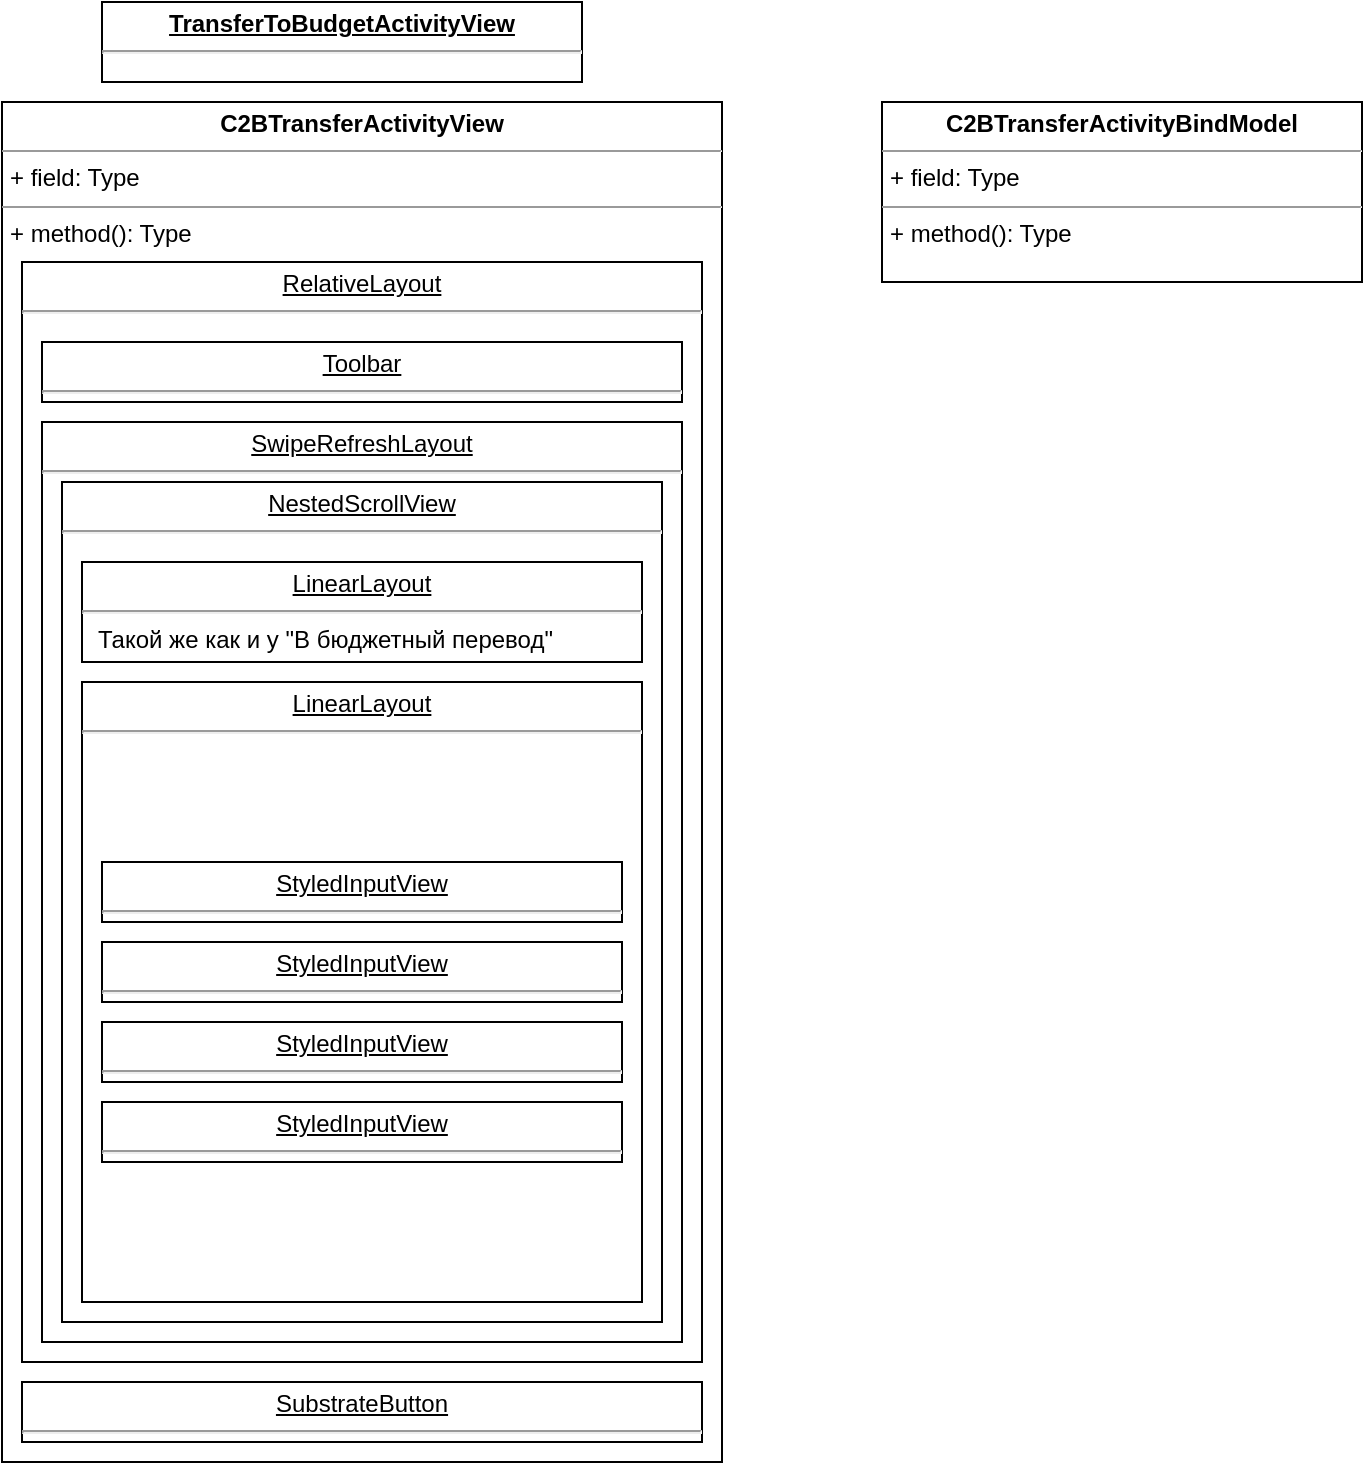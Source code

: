 <mxfile version="15.9.6" type="github">
  <diagram id="Sy6vJnDHVic9A7IIV_fd" name="Page-1">
    <mxGraphModel dx="1419" dy="292" grid="1" gridSize="10" guides="1" tooltips="1" connect="1" arrows="1" fold="1" page="1" pageScale="1" pageWidth="850" pageHeight="1100" math="0" shadow="0">
      <root>
        <mxCell id="0" />
        <mxCell id="1" parent="0" />
        <mxCell id="lQq4pb2lhz19jLaecGec-1" value="&lt;p style=&quot;margin: 0px ; margin-top: 4px ; text-align: center&quot;&gt;&lt;b&gt;C2BTransferActivityView&lt;/b&gt;&lt;/p&gt;&lt;hr size=&quot;1&quot;&gt;&lt;p style=&quot;margin: 0px ; margin-left: 4px&quot;&gt;+ field: Type&lt;/p&gt;&lt;hr size=&quot;1&quot;&gt;&lt;p style=&quot;margin: 0px ; margin-left: 4px&quot;&gt;+ method(): Type&lt;/p&gt;" style="verticalAlign=top;align=left;overflow=fill;fontSize=12;fontFamily=Helvetica;html=1;" vertex="1" parent="1">
          <mxGeometry x="-80" y="80" width="360" height="680" as="geometry" />
        </mxCell>
        <mxCell id="lQq4pb2lhz19jLaecGec-2" value="&lt;p style=&quot;margin: 0px ; margin-top: 4px ; text-align: center ; text-decoration: underline&quot;&gt;&lt;b&gt;TransferToBudgetActivityView&lt;/b&gt;&lt;/p&gt;&lt;hr&gt;&lt;p style=&quot;margin: 0px ; margin-left: 8px&quot;&gt;&lt;br&gt;&lt;/p&gt;" style="verticalAlign=top;align=left;overflow=fill;fontSize=12;fontFamily=Helvetica;html=1;" vertex="1" parent="1">
          <mxGeometry x="-30" y="30" width="240" height="40" as="geometry" />
        </mxCell>
        <mxCell id="lQq4pb2lhz19jLaecGec-3" value="&lt;p style=&quot;margin: 0px ; margin-top: 4px ; text-align: center ; text-decoration: underline&quot;&gt;RelativeLayout&lt;br&gt;&lt;/p&gt;&lt;hr&gt;" style="verticalAlign=top;align=left;overflow=fill;fontSize=12;fontFamily=Helvetica;html=1;" vertex="1" parent="1">
          <mxGeometry x="-70" y="160" width="340" height="550" as="geometry" />
        </mxCell>
        <mxCell id="lQq4pb2lhz19jLaecGec-4" value="&lt;p style=&quot;margin: 0px ; margin-top: 4px ; text-align: center ; text-decoration: underline&quot;&gt;Toolbar&lt;/p&gt;&lt;hr&gt;" style="verticalAlign=top;align=left;overflow=fill;fontSize=12;fontFamily=Helvetica;html=1;" vertex="1" parent="1">
          <mxGeometry x="-60" y="200" width="320" height="30" as="geometry" />
        </mxCell>
        <mxCell id="lQq4pb2lhz19jLaecGec-5" value="&lt;p style=&quot;margin: 0px ; margin-top: 4px ; text-align: center ; text-decoration: underline&quot;&gt;SwipeRefreshLayout&lt;/p&gt;&lt;hr&gt;" style="verticalAlign=top;align=left;overflow=fill;fontSize=12;fontFamily=Helvetica;html=1;" vertex="1" parent="1">
          <mxGeometry x="-60" y="240" width="320" height="460" as="geometry" />
        </mxCell>
        <mxCell id="lQq4pb2lhz19jLaecGec-6" value="&lt;p style=&quot;margin: 0px ; margin-top: 4px ; text-align: center ; text-decoration: underline&quot;&gt;NestedScrollView&lt;/p&gt;&lt;hr&gt;" style="verticalAlign=top;align=left;overflow=fill;fontSize=12;fontFamily=Helvetica;html=1;" vertex="1" parent="1">
          <mxGeometry x="-50" y="270" width="300" height="420" as="geometry" />
        </mxCell>
        <mxCell id="lQq4pb2lhz19jLaecGec-7" value="&lt;p style=&quot;margin: 0px ; margin-top: 4px ; text-align: center ; text-decoration: underline&quot;&gt;SubstrateButton&lt;/p&gt;&lt;hr&gt;" style="verticalAlign=top;align=left;overflow=fill;fontSize=12;fontFamily=Helvetica;html=1;" vertex="1" parent="1">
          <mxGeometry x="-70" y="720" width="340" height="30" as="geometry" />
        </mxCell>
        <mxCell id="lQq4pb2lhz19jLaecGec-10" value="&lt;p style=&quot;margin: 0px ; margin-top: 4px ; text-align: center ; text-decoration: underline&quot;&gt;LinearLayout&lt;/p&gt;&lt;hr&gt;&lt;p style=&quot;margin: 0px ; margin-left: 8px&quot;&gt;Такой же как и у &quot;В бюджетный перевод&quot;&lt;br&gt;&lt;/p&gt;" style="verticalAlign=top;align=left;overflow=fill;fontSize=12;fontFamily=Helvetica;html=1;" vertex="1" parent="1">
          <mxGeometry x="-40" y="310" width="280" height="50" as="geometry" />
        </mxCell>
        <mxCell id="lQq4pb2lhz19jLaecGec-11" value="&lt;p style=&quot;margin: 0px ; margin-top: 4px ; text-align: center ; text-decoration: underline&quot;&gt;LinearLayout&lt;/p&gt;&lt;hr&gt;&lt;p style=&quot;margin: 0px ; margin-left: 8px&quot;&gt;&lt;br&gt;&lt;/p&gt;" style="verticalAlign=top;align=left;overflow=fill;fontSize=12;fontFamily=Helvetica;html=1;" vertex="1" parent="1">
          <mxGeometry x="-40" y="370" width="280" height="310" as="geometry" />
        </mxCell>
        <mxCell id="lQq4pb2lhz19jLaecGec-12" value="&lt;p style=&quot;margin: 0px ; margin-top: 4px ; text-align: center ; text-decoration: underline&quot;&gt;StyledInputView&lt;/p&gt;&lt;hr&gt;&lt;p style=&quot;margin: 0px ; margin-left: 8px&quot;&gt;&lt;br&gt;&lt;/p&gt;" style="verticalAlign=top;align=left;overflow=fill;fontSize=12;fontFamily=Helvetica;html=1;" vertex="1" parent="1">
          <mxGeometry x="-30" y="460" width="260" height="30" as="geometry" />
        </mxCell>
        <mxCell id="lQq4pb2lhz19jLaecGec-13" value="&lt;p style=&quot;margin: 0px ; margin-top: 4px ; text-align: center ; text-decoration: underline&quot;&gt;StyledInputView&lt;/p&gt;&lt;hr&gt;&lt;p style=&quot;margin: 0px ; margin-left: 8px&quot;&gt;&lt;br&gt;&lt;/p&gt;" style="verticalAlign=top;align=left;overflow=fill;fontSize=12;fontFamily=Helvetica;html=1;" vertex="1" parent="1">
          <mxGeometry x="-30" y="500" width="260" height="30" as="geometry" />
        </mxCell>
        <mxCell id="lQq4pb2lhz19jLaecGec-14" value="&lt;p style=&quot;margin: 0px ; margin-top: 4px ; text-align: center ; text-decoration: underline&quot;&gt;StyledInputView&lt;/p&gt;&lt;hr&gt;&lt;p style=&quot;margin: 0px ; margin-left: 8px&quot;&gt;&lt;br&gt;&lt;/p&gt;" style="verticalAlign=top;align=left;overflow=fill;fontSize=12;fontFamily=Helvetica;html=1;" vertex="1" parent="1">
          <mxGeometry x="-30" y="540" width="260" height="30" as="geometry" />
        </mxCell>
        <mxCell id="lQq4pb2lhz19jLaecGec-15" value="&lt;p style=&quot;margin: 0px ; margin-top: 4px ; text-align: center ; text-decoration: underline&quot;&gt;StyledInputView&lt;/p&gt;&lt;hr&gt;&lt;p style=&quot;margin: 0px ; margin-left: 8px&quot;&gt;&lt;br&gt;&lt;/p&gt;" style="verticalAlign=top;align=left;overflow=fill;fontSize=12;fontFamily=Helvetica;html=1;" vertex="1" parent="1">
          <mxGeometry x="-30" y="580" width="260" height="30" as="geometry" />
        </mxCell>
        <mxCell id="lQq4pb2lhz19jLaecGec-16" value="&lt;p style=&quot;margin: 0px ; margin-top: 4px ; text-align: center&quot;&gt;&lt;b&gt;C2BTransferActivityBindModel&lt;/b&gt;&lt;/p&gt;&lt;hr size=&quot;1&quot;&gt;&lt;p style=&quot;margin: 0px ; margin-left: 4px&quot;&gt;+ field: Type&lt;/p&gt;&lt;hr size=&quot;1&quot;&gt;&lt;p style=&quot;margin: 0px ; margin-left: 4px&quot;&gt;+ method(): Type&lt;/p&gt;" style="verticalAlign=top;align=left;overflow=fill;fontSize=12;fontFamily=Helvetica;html=1;" vertex="1" parent="1">
          <mxGeometry x="360" y="80" width="240" height="90" as="geometry" />
        </mxCell>
      </root>
    </mxGraphModel>
  </diagram>
</mxfile>
